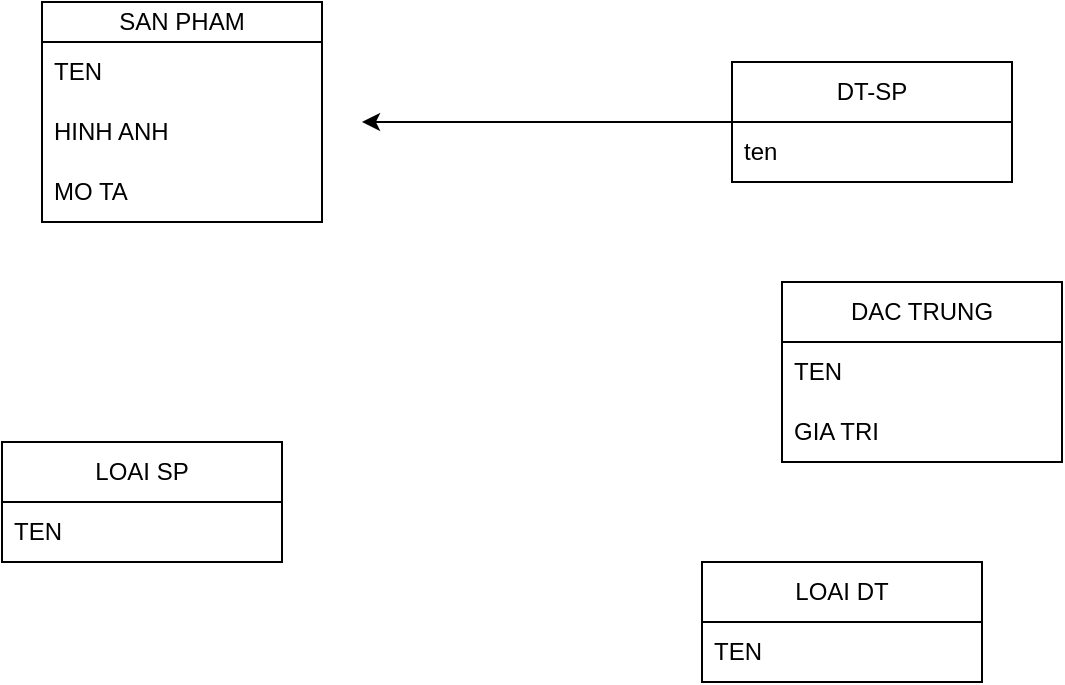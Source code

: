 <mxfile version="21.7.5" type="github">
  <diagram name="Page-1" id="aMfT-5x0kDcu-MV4AwlF">
    <mxGraphModel dx="777" dy="494" grid="1" gridSize="10" guides="1" tooltips="1" connect="1" arrows="1" fold="1" page="1" pageScale="1" pageWidth="850" pageHeight="1100" math="0" shadow="0">
      <root>
        <mxCell id="0" />
        <mxCell id="1" parent="0" />
        <mxCell id="23IZQoE25pc3qO4HHsNv-9" style="edgeStyle=orthogonalEdgeStyle;rounded=0;orthogonalLoop=1;jettySize=auto;html=1;entryX=1;entryY=0.5;entryDx=0;entryDy=0;" edge="1" parent="1" source="23IZQoE25pc3qO4HHsNv-5">
          <mxGeometry relative="1" as="geometry">
            <mxPoint x="240" y="80" as="targetPoint" />
          </mxGeometry>
        </mxCell>
        <mxCell id="23IZQoE25pc3qO4HHsNv-5" value="DT-SP" style="swimlane;fontStyle=0;childLayout=stackLayout;horizontal=1;startSize=30;horizontalStack=0;resizeParent=1;resizeParentMax=0;resizeLast=0;collapsible=1;marginBottom=0;whiteSpace=wrap;html=1;" vertex="1" parent="1">
          <mxGeometry x="425" y="50" width="140" height="60" as="geometry" />
        </mxCell>
        <mxCell id="23IZQoE25pc3qO4HHsNv-6" value="ten" style="text;strokeColor=none;fillColor=none;align=left;verticalAlign=middle;spacingLeft=4;spacingRight=4;overflow=hidden;points=[[0,0.5],[1,0.5]];portConstraint=eastwest;rotatable=0;whiteSpace=wrap;html=1;" vertex="1" parent="23IZQoE25pc3qO4HHsNv-5">
          <mxGeometry y="30" width="140" height="30" as="geometry" />
        </mxCell>
        <mxCell id="23IZQoE25pc3qO4HHsNv-10" value="LOAI SP" style="swimlane;fontStyle=0;childLayout=stackLayout;horizontal=1;startSize=30;horizontalStack=0;resizeParent=1;resizeParentMax=0;resizeLast=0;collapsible=1;marginBottom=0;whiteSpace=wrap;html=1;" vertex="1" parent="1">
          <mxGeometry x="60" y="240" width="140" height="60" as="geometry" />
        </mxCell>
        <mxCell id="23IZQoE25pc3qO4HHsNv-11" value="TEN" style="text;strokeColor=none;fillColor=none;align=left;verticalAlign=middle;spacingLeft=4;spacingRight=4;overflow=hidden;points=[[0,0.5],[1,0.5]];portConstraint=eastwest;rotatable=0;whiteSpace=wrap;html=1;" vertex="1" parent="23IZQoE25pc3qO4HHsNv-10">
          <mxGeometry y="30" width="140" height="30" as="geometry" />
        </mxCell>
        <mxCell id="23IZQoE25pc3qO4HHsNv-14" value="DAC TRUNG" style="swimlane;fontStyle=0;childLayout=stackLayout;horizontal=1;startSize=30;horizontalStack=0;resizeParent=1;resizeParentMax=0;resizeLast=0;collapsible=1;marginBottom=0;whiteSpace=wrap;html=1;" vertex="1" parent="1">
          <mxGeometry x="450" y="160" width="140" height="90" as="geometry" />
        </mxCell>
        <mxCell id="23IZQoE25pc3qO4HHsNv-15" value="TEN" style="text;strokeColor=none;fillColor=none;align=left;verticalAlign=middle;spacingLeft=4;spacingRight=4;overflow=hidden;points=[[0,0.5],[1,0.5]];portConstraint=eastwest;rotatable=0;whiteSpace=wrap;html=1;" vertex="1" parent="23IZQoE25pc3qO4HHsNv-14">
          <mxGeometry y="30" width="140" height="30" as="geometry" />
        </mxCell>
        <mxCell id="23IZQoE25pc3qO4HHsNv-16" value="GIA TRI" style="text;strokeColor=none;fillColor=none;align=left;verticalAlign=middle;spacingLeft=4;spacingRight=4;overflow=hidden;points=[[0,0.5],[1,0.5]];portConstraint=eastwest;rotatable=0;whiteSpace=wrap;html=1;" vertex="1" parent="23IZQoE25pc3qO4HHsNv-14">
          <mxGeometry y="60" width="140" height="30" as="geometry" />
        </mxCell>
        <mxCell id="23IZQoE25pc3qO4HHsNv-18" value="LOAI DT" style="swimlane;fontStyle=0;childLayout=stackLayout;horizontal=1;startSize=30;horizontalStack=0;resizeParent=1;resizeParentMax=0;resizeLast=0;collapsible=1;marginBottom=0;whiteSpace=wrap;html=1;" vertex="1" parent="1">
          <mxGeometry x="410" y="300" width="140" height="60" as="geometry" />
        </mxCell>
        <mxCell id="23IZQoE25pc3qO4HHsNv-19" value="TEN" style="text;strokeColor=none;fillColor=none;align=left;verticalAlign=middle;spacingLeft=4;spacingRight=4;overflow=hidden;points=[[0,0.5],[1,0.5]];portConstraint=eastwest;rotatable=0;whiteSpace=wrap;html=1;" vertex="1" parent="23IZQoE25pc3qO4HHsNv-18">
          <mxGeometry y="30" width="140" height="30" as="geometry" />
        </mxCell>
        <mxCell id="23IZQoE25pc3qO4HHsNv-22" value="SAN PHAM" style="swimlane;fontStyle=0;childLayout=stackLayout;horizontal=1;startSize=20;horizontalStack=0;resizeParent=1;resizeParentMax=0;resizeLast=0;collapsible=1;marginBottom=0;whiteSpace=wrap;html=1;" vertex="1" parent="1">
          <mxGeometry x="80" y="20" width="140" height="110" as="geometry">
            <mxRectangle x="80" y="20" width="100" height="30" as="alternateBounds" />
          </mxGeometry>
        </mxCell>
        <mxCell id="23IZQoE25pc3qO4HHsNv-23" value="TEN" style="text;strokeColor=none;fillColor=none;align=left;verticalAlign=middle;spacingLeft=4;spacingRight=4;overflow=hidden;points=[[0,0.5],[1,0.5]];portConstraint=eastwest;rotatable=0;whiteSpace=wrap;html=1;" vertex="1" parent="23IZQoE25pc3qO4HHsNv-22">
          <mxGeometry y="20" width="140" height="30" as="geometry" />
        </mxCell>
        <mxCell id="23IZQoE25pc3qO4HHsNv-24" value="HINH ANH" style="text;strokeColor=none;fillColor=none;align=left;verticalAlign=middle;spacingLeft=4;spacingRight=4;overflow=hidden;points=[[0,0.5],[1,0.5]];portConstraint=eastwest;rotatable=0;whiteSpace=wrap;html=1;" vertex="1" parent="23IZQoE25pc3qO4HHsNv-22">
          <mxGeometry y="50" width="140" height="30" as="geometry" />
        </mxCell>
        <mxCell id="23IZQoE25pc3qO4HHsNv-25" value="MO TA" style="text;strokeColor=none;fillColor=none;align=left;verticalAlign=middle;spacingLeft=4;spacingRight=4;overflow=hidden;points=[[0,0.5],[1,0.5]];portConstraint=eastwest;rotatable=0;whiteSpace=wrap;html=1;" vertex="1" parent="23IZQoE25pc3qO4HHsNv-22">
          <mxGeometry y="80" width="140" height="30" as="geometry" />
        </mxCell>
      </root>
    </mxGraphModel>
  </diagram>
</mxfile>
